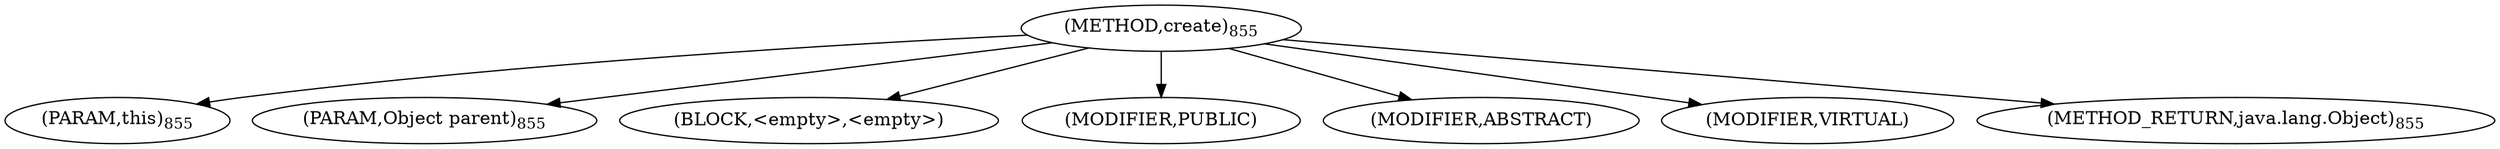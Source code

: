 digraph "create" {  
"1395" [label = <(METHOD,create)<SUB>855</SUB>> ]
"1396" [label = <(PARAM,this)<SUB>855</SUB>> ]
"1397" [label = <(PARAM,Object parent)<SUB>855</SUB>> ]
"1398" [label = <(BLOCK,&lt;empty&gt;,&lt;empty&gt;)> ]
"1399" [label = <(MODIFIER,PUBLIC)> ]
"1400" [label = <(MODIFIER,ABSTRACT)> ]
"1401" [label = <(MODIFIER,VIRTUAL)> ]
"1402" [label = <(METHOD_RETURN,java.lang.Object)<SUB>855</SUB>> ]
  "1395" -> "1396" 
  "1395" -> "1397" 
  "1395" -> "1398" 
  "1395" -> "1399" 
  "1395" -> "1400" 
  "1395" -> "1401" 
  "1395" -> "1402" 
}
